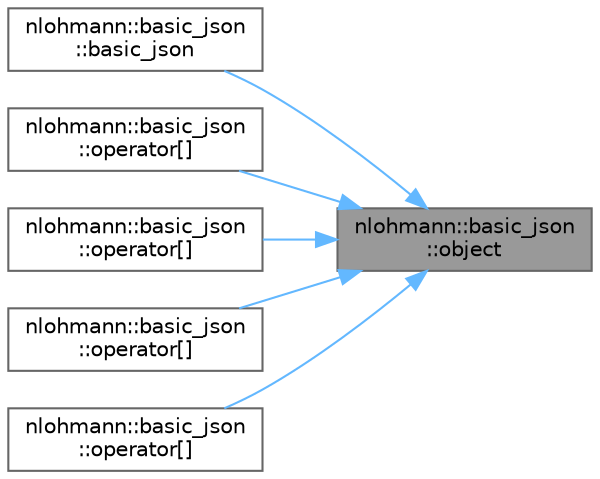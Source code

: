digraph "nlohmann::basic_json::object"
{
 // LATEX_PDF_SIZE
  bgcolor="transparent";
  edge [fontname=Helvetica,fontsize=10,labelfontname=Helvetica,labelfontsize=10];
  node [fontname=Helvetica,fontsize=10,shape=box,height=0.2,width=0.4];
  rankdir="RL";
  Node1 [id="Node000001",label="nlohmann::basic_json\l::object",height=0.2,width=0.4,color="gray40", fillcolor="grey60", style="filled", fontcolor="black",tooltip="explicitly create an object from an initializer list"];
  Node1 -> Node2 [id="edge11_Node000001_Node000002",dir="back",color="steelblue1",style="solid",tooltip=" "];
  Node2 [id="Node000002",label="nlohmann::basic_json\l::basic_json",height=0.2,width=0.4,color="grey40", fillcolor="white", style="filled",URL="$classnlohmann_1_1basic__json.html#aeac617faf3448d6d2cb33a020be01d37",tooltip="create a container (array or object) from an initializer list"];
  Node1 -> Node3 [id="edge12_Node000001_Node000003",dir="back",color="steelblue1",style="solid",tooltip=" "];
  Node3 [id="Node000003",label="nlohmann::basic_json\l::operator[]",height=0.2,width=0.4,color="grey40", fillcolor="white", style="filled",URL="$classnlohmann_1_1basic__json.html#acb5b489310f4e0ce2d5fb29b73fb59d3",tooltip="access specified object element"];
  Node1 -> Node4 [id="edge13_Node000001_Node000004",dir="back",color="steelblue1",style="solid",tooltip=" "];
  Node4 [id="Node000004",label="nlohmann::basic_json\l::operator[]",height=0.2,width=0.4,color="grey40", fillcolor="white", style="filled",URL="$classnlohmann_1_1basic__json.html#a5975d14500cf07bcdbacce892ebdedef",tooltip="access specified object element"];
  Node1 -> Node5 [id="edge14_Node000001_Node000005",dir="back",color="steelblue1",style="solid",tooltip=" "];
  Node5 [id="Node000005",label="nlohmann::basic_json\l::operator[]",height=0.2,width=0.4,color="grey40", fillcolor="white", style="filled",URL="$classnlohmann_1_1basic__json.html#a88d228d3e95d5300bdca64aabc4169b6",tooltip="access specified object element"];
  Node1 -> Node6 [id="edge15_Node000001_Node000006",dir="back",color="steelblue1",style="solid",tooltip=" "];
  Node6 [id="Node000006",label="nlohmann::basic_json\l::operator[]",height=0.2,width=0.4,color="grey40", fillcolor="white", style="filled",URL="$classnlohmann_1_1basic__json.html#a47e4e6a77cf318f924d09d3777c760b7",tooltip="access specified object element"];
}

